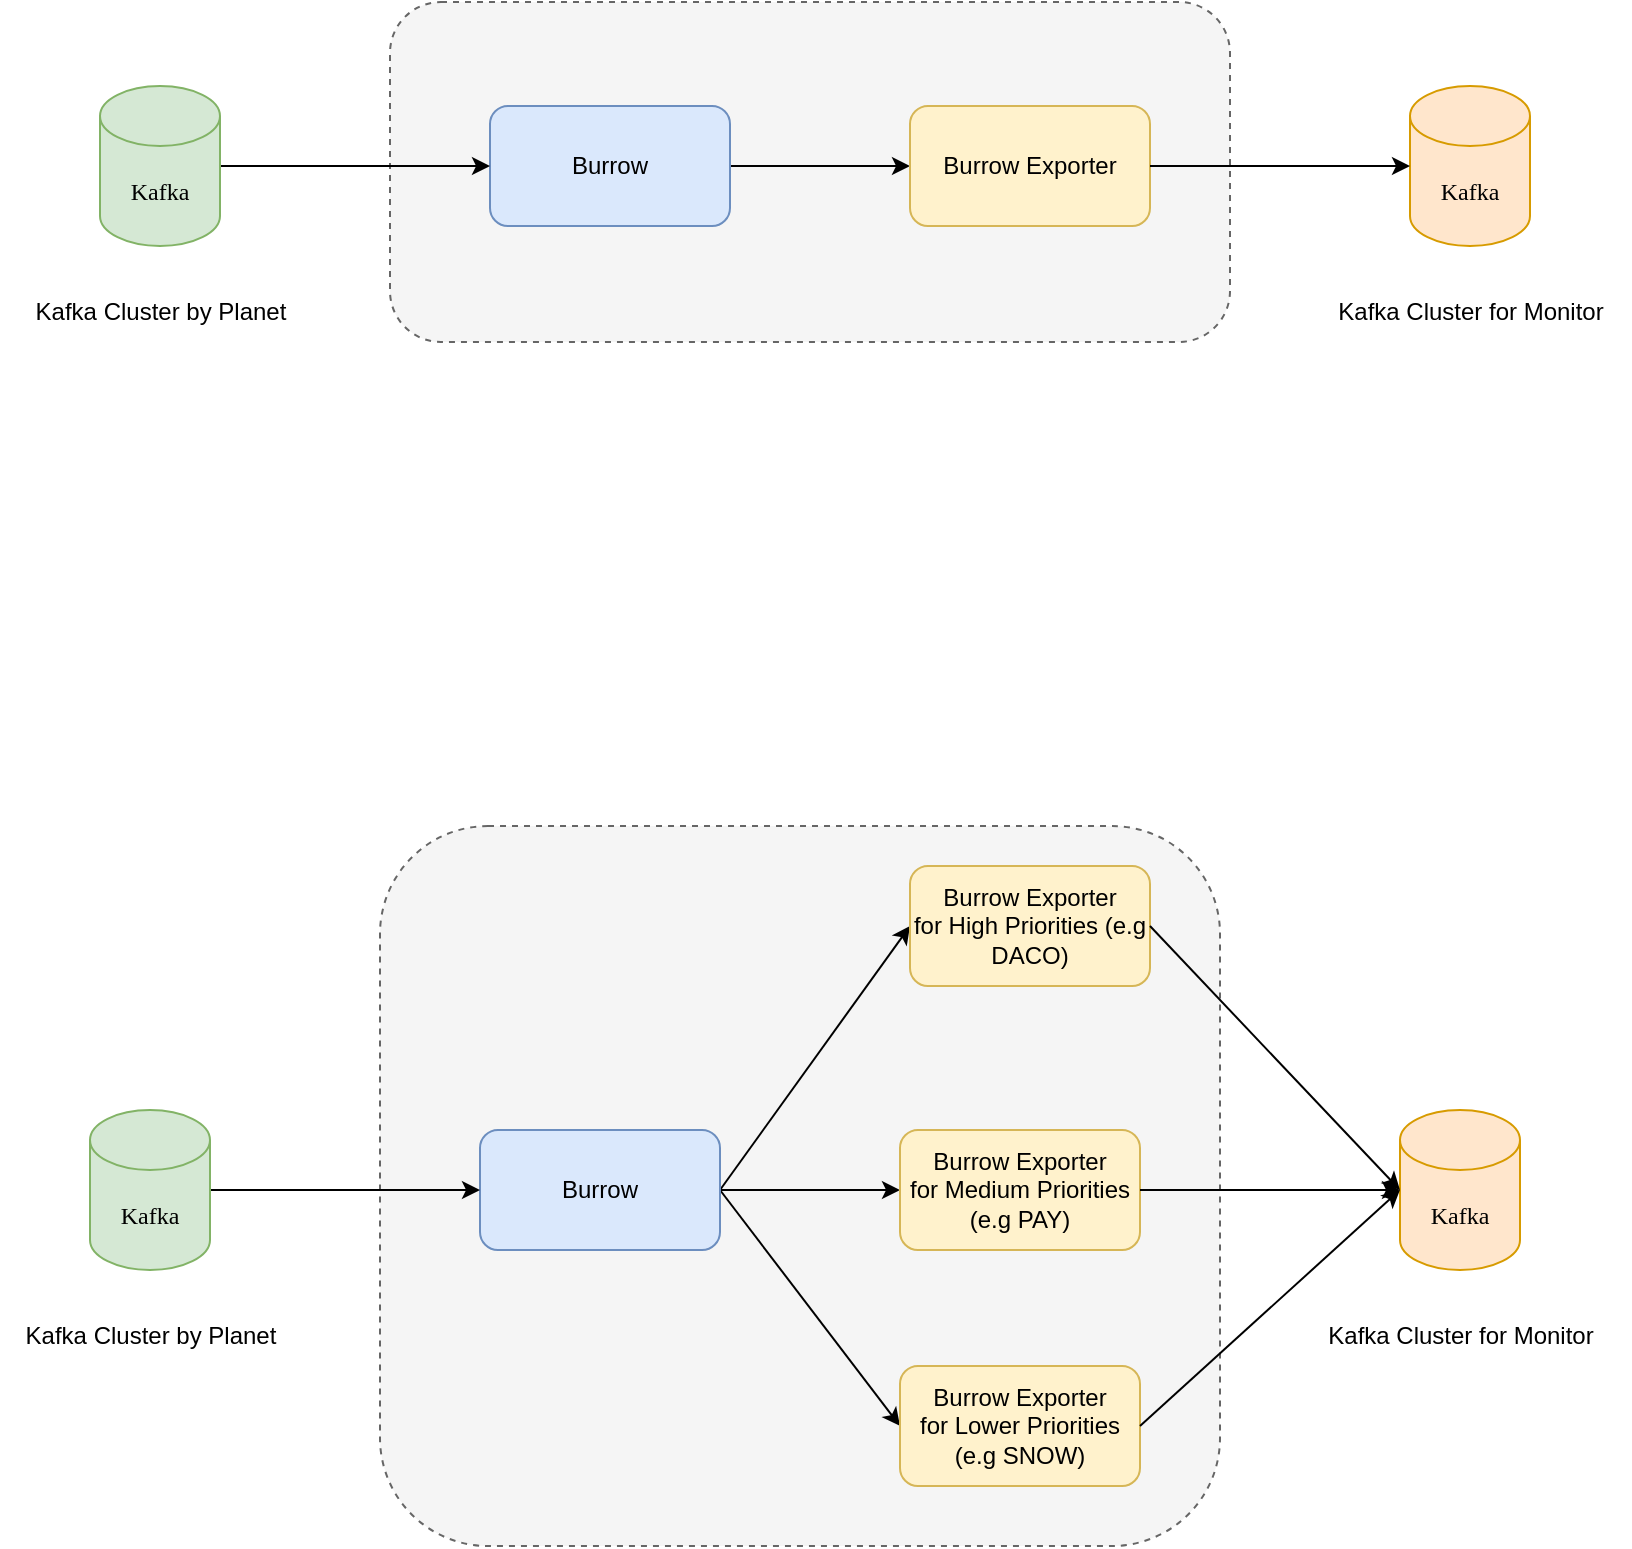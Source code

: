 <mxfile version="24.0.4" type="github">
  <diagram name="Page-1" id="SW-odiyEQwMfv1jG1WDS">
    <mxGraphModel dx="1078" dy="1003" grid="1" gridSize="10" guides="1" tooltips="1" connect="1" arrows="1" fold="1" page="1" pageScale="1" pageWidth="850" pageHeight="1100" math="0" shadow="0">
      <root>
        <mxCell id="0" />
        <mxCell id="1" parent="0" />
        <mxCell id="B50F5WC5D8Dv4iFECrh4-12" value="" style="rounded=1;whiteSpace=wrap;html=1;dashed=1;fillColor=#f5f5f5;fontColor=#333333;strokeColor=#666666;" vertex="1" parent="1">
          <mxGeometry x="210" y="138" width="420" height="170" as="geometry" />
        </mxCell>
        <mxCell id="B50F5WC5D8Dv4iFECrh4-6" style="rounded=0;orthogonalLoop=1;jettySize=auto;html=1;" edge="1" parent="1" source="B50F5WC5D8Dv4iFECrh4-2" target="B50F5WC5D8Dv4iFECrh4-5">
          <mxGeometry relative="1" as="geometry" />
        </mxCell>
        <mxCell id="B50F5WC5D8Dv4iFECrh4-2" value="Burrow" style="rounded=1;whiteSpace=wrap;html=1;fillColor=#dae8fc;strokeColor=#6c8ebf;" vertex="1" parent="1">
          <mxGeometry x="260" y="190" width="120" height="60" as="geometry" />
        </mxCell>
        <mxCell id="B50F5WC5D8Dv4iFECrh4-3" style="edgeStyle=none;rounded=0;orthogonalLoop=1;jettySize=auto;html=1;fontFamily=Verdana;" edge="1" parent="1" source="B50F5WC5D8Dv4iFECrh4-4" target="B50F5WC5D8Dv4iFECrh4-2">
          <mxGeometry relative="1" as="geometry" />
        </mxCell>
        <mxCell id="B50F5WC5D8Dv4iFECrh4-4" value="Kafka" style="shape=cylinder3;whiteSpace=wrap;html=1;boundedLbl=1;backgroundOutline=1;size=15;fontFamily=Verdana;fillColor=#d5e8d4;strokeColor=#82b366;" vertex="1" parent="1">
          <mxGeometry x="65" y="180" width="60" height="80" as="geometry" />
        </mxCell>
        <mxCell id="B50F5WC5D8Dv4iFECrh4-5" value="Burrow Exporter" style="rounded=1;whiteSpace=wrap;html=1;fillColor=#fff2cc;strokeColor=#d6b656;" vertex="1" parent="1">
          <mxGeometry x="470" y="190" width="120" height="60" as="geometry" />
        </mxCell>
        <mxCell id="B50F5WC5D8Dv4iFECrh4-7" value="Kafka" style="shape=cylinder3;whiteSpace=wrap;html=1;boundedLbl=1;backgroundOutline=1;size=15;fontFamily=Verdana;fillColor=#ffe6cc;strokeColor=#d79b00;" vertex="1" parent="1">
          <mxGeometry x="720" y="180" width="60" height="80" as="geometry" />
        </mxCell>
        <mxCell id="B50F5WC5D8Dv4iFECrh4-9" value="Kafka Cluster by Planet" style="text;html=1;align=center;verticalAlign=middle;resizable=0;points=[];autosize=1;strokeColor=none;fillColor=none;" vertex="1" parent="1">
          <mxGeometry x="20" y="278" width="150" height="30" as="geometry" />
        </mxCell>
        <mxCell id="B50F5WC5D8Dv4iFECrh4-10" value="Kafka Cluster for Monitor" style="text;html=1;align=center;verticalAlign=middle;resizable=0;points=[];autosize=1;strokeColor=none;fillColor=none;" vertex="1" parent="1">
          <mxGeometry x="670" y="278" width="160" height="30" as="geometry" />
        </mxCell>
        <mxCell id="B50F5WC5D8Dv4iFECrh4-13" style="edgeStyle=orthogonalEdgeStyle;rounded=0;orthogonalLoop=1;jettySize=auto;html=1;entryX=0;entryY=0.5;entryDx=0;entryDy=0;entryPerimeter=0;" edge="1" parent="1" source="B50F5WC5D8Dv4iFECrh4-5" target="B50F5WC5D8Dv4iFECrh4-7">
          <mxGeometry relative="1" as="geometry" />
        </mxCell>
        <mxCell id="B50F5WC5D8Dv4iFECrh4-14" value="" style="rounded=1;whiteSpace=wrap;html=1;dashed=1;fillColor=#f5f5f5;fontColor=#333333;strokeColor=#666666;" vertex="1" parent="1">
          <mxGeometry x="205" y="550" width="420" height="360" as="geometry" />
        </mxCell>
        <mxCell id="B50F5WC5D8Dv4iFECrh4-15" style="rounded=0;orthogonalLoop=1;jettySize=auto;html=1;" edge="1" parent="1" source="B50F5WC5D8Dv4iFECrh4-16" target="B50F5WC5D8Dv4iFECrh4-19">
          <mxGeometry relative="1" as="geometry" />
        </mxCell>
        <mxCell id="B50F5WC5D8Dv4iFECrh4-27" style="rounded=0;orthogonalLoop=1;jettySize=auto;html=1;entryX=0;entryY=0.5;entryDx=0;entryDy=0;exitX=1;exitY=0.5;exitDx=0;exitDy=0;" edge="1" parent="1" source="B50F5WC5D8Dv4iFECrh4-16" target="B50F5WC5D8Dv4iFECrh4-24">
          <mxGeometry relative="1" as="geometry" />
        </mxCell>
        <mxCell id="B50F5WC5D8Dv4iFECrh4-28" style="rounded=0;orthogonalLoop=1;jettySize=auto;html=1;entryX=0;entryY=0.5;entryDx=0;entryDy=0;exitX=1;exitY=0.5;exitDx=0;exitDy=0;" edge="1" parent="1" source="B50F5WC5D8Dv4iFECrh4-16" target="B50F5WC5D8Dv4iFECrh4-25">
          <mxGeometry relative="1" as="geometry" />
        </mxCell>
        <mxCell id="B50F5WC5D8Dv4iFECrh4-16" value="Burrow" style="rounded=1;whiteSpace=wrap;html=1;fillColor=#dae8fc;strokeColor=#6c8ebf;" vertex="1" parent="1">
          <mxGeometry x="255" y="702" width="120" height="60" as="geometry" />
        </mxCell>
        <mxCell id="B50F5WC5D8Dv4iFECrh4-17" style="edgeStyle=none;rounded=0;orthogonalLoop=1;jettySize=auto;html=1;fontFamily=Verdana;" edge="1" parent="1" source="B50F5WC5D8Dv4iFECrh4-18" target="B50F5WC5D8Dv4iFECrh4-16">
          <mxGeometry relative="1" as="geometry" />
        </mxCell>
        <mxCell id="B50F5WC5D8Dv4iFECrh4-18" value="Kafka" style="shape=cylinder3;whiteSpace=wrap;html=1;boundedLbl=1;backgroundOutline=1;size=15;fontFamily=Verdana;fillColor=#d5e8d4;strokeColor=#82b366;" vertex="1" parent="1">
          <mxGeometry x="60" y="692" width="60" height="80" as="geometry" />
        </mxCell>
        <mxCell id="B50F5WC5D8Dv4iFECrh4-19" value="Burrow Exporter&lt;br&gt;for Medium Priorities (e.g PAY)" style="rounded=1;whiteSpace=wrap;html=1;fillColor=#fff2cc;strokeColor=#d6b656;" vertex="1" parent="1">
          <mxGeometry x="465" y="702" width="120" height="60" as="geometry" />
        </mxCell>
        <mxCell id="B50F5WC5D8Dv4iFECrh4-20" value="Kafka" style="shape=cylinder3;whiteSpace=wrap;html=1;boundedLbl=1;backgroundOutline=1;size=15;fontFamily=Verdana;fillColor=#ffe6cc;strokeColor=#d79b00;" vertex="1" parent="1">
          <mxGeometry x="715" y="692" width="60" height="80" as="geometry" />
        </mxCell>
        <mxCell id="B50F5WC5D8Dv4iFECrh4-21" value="Kafka Cluster by Planet" style="text;html=1;align=center;verticalAlign=middle;resizable=0;points=[];autosize=1;strokeColor=none;fillColor=none;" vertex="1" parent="1">
          <mxGeometry x="15" y="790" width="150" height="30" as="geometry" />
        </mxCell>
        <mxCell id="B50F5WC5D8Dv4iFECrh4-22" value="Kafka Cluster for Monitor" style="text;html=1;align=center;verticalAlign=middle;resizable=0;points=[];autosize=1;strokeColor=none;fillColor=none;" vertex="1" parent="1">
          <mxGeometry x="665" y="790" width="160" height="30" as="geometry" />
        </mxCell>
        <mxCell id="B50F5WC5D8Dv4iFECrh4-23" style="edgeStyle=orthogonalEdgeStyle;rounded=0;orthogonalLoop=1;jettySize=auto;html=1;entryX=0;entryY=0.5;entryDx=0;entryDy=0;entryPerimeter=0;" edge="1" parent="1" source="B50F5WC5D8Dv4iFECrh4-19" target="B50F5WC5D8Dv4iFECrh4-20">
          <mxGeometry relative="1" as="geometry" />
        </mxCell>
        <mxCell id="B50F5WC5D8Dv4iFECrh4-24" value="Burrow Exporter&lt;br&gt;for High Priorities (e.g DACO)" style="rounded=1;whiteSpace=wrap;html=1;fillColor=#fff2cc;strokeColor=#d6b656;" vertex="1" parent="1">
          <mxGeometry x="470" y="570" width="120" height="60" as="geometry" />
        </mxCell>
        <mxCell id="B50F5WC5D8Dv4iFECrh4-25" value="Burrow Exporter&lt;br&gt;for Lower Priorities (e.g SNOW)" style="rounded=1;whiteSpace=wrap;html=1;fillColor=#fff2cc;strokeColor=#d6b656;" vertex="1" parent="1">
          <mxGeometry x="465" y="820" width="120" height="60" as="geometry" />
        </mxCell>
        <mxCell id="B50F5WC5D8Dv4iFECrh4-29" style="rounded=0;orthogonalLoop=1;jettySize=auto;html=1;entryX=0;entryY=0.5;entryDx=0;entryDy=0;entryPerimeter=0;exitX=1;exitY=0.5;exitDx=0;exitDy=0;" edge="1" parent="1" source="B50F5WC5D8Dv4iFECrh4-24" target="B50F5WC5D8Dv4iFECrh4-20">
          <mxGeometry relative="1" as="geometry" />
        </mxCell>
        <mxCell id="B50F5WC5D8Dv4iFECrh4-30" style="rounded=0;orthogonalLoop=1;jettySize=auto;html=1;entryX=0;entryY=0.5;entryDx=0;entryDy=0;entryPerimeter=0;exitX=1;exitY=0.5;exitDx=0;exitDy=0;" edge="1" parent="1" source="B50F5WC5D8Dv4iFECrh4-25" target="B50F5WC5D8Dv4iFECrh4-20">
          <mxGeometry relative="1" as="geometry" />
        </mxCell>
      </root>
    </mxGraphModel>
  </diagram>
</mxfile>
